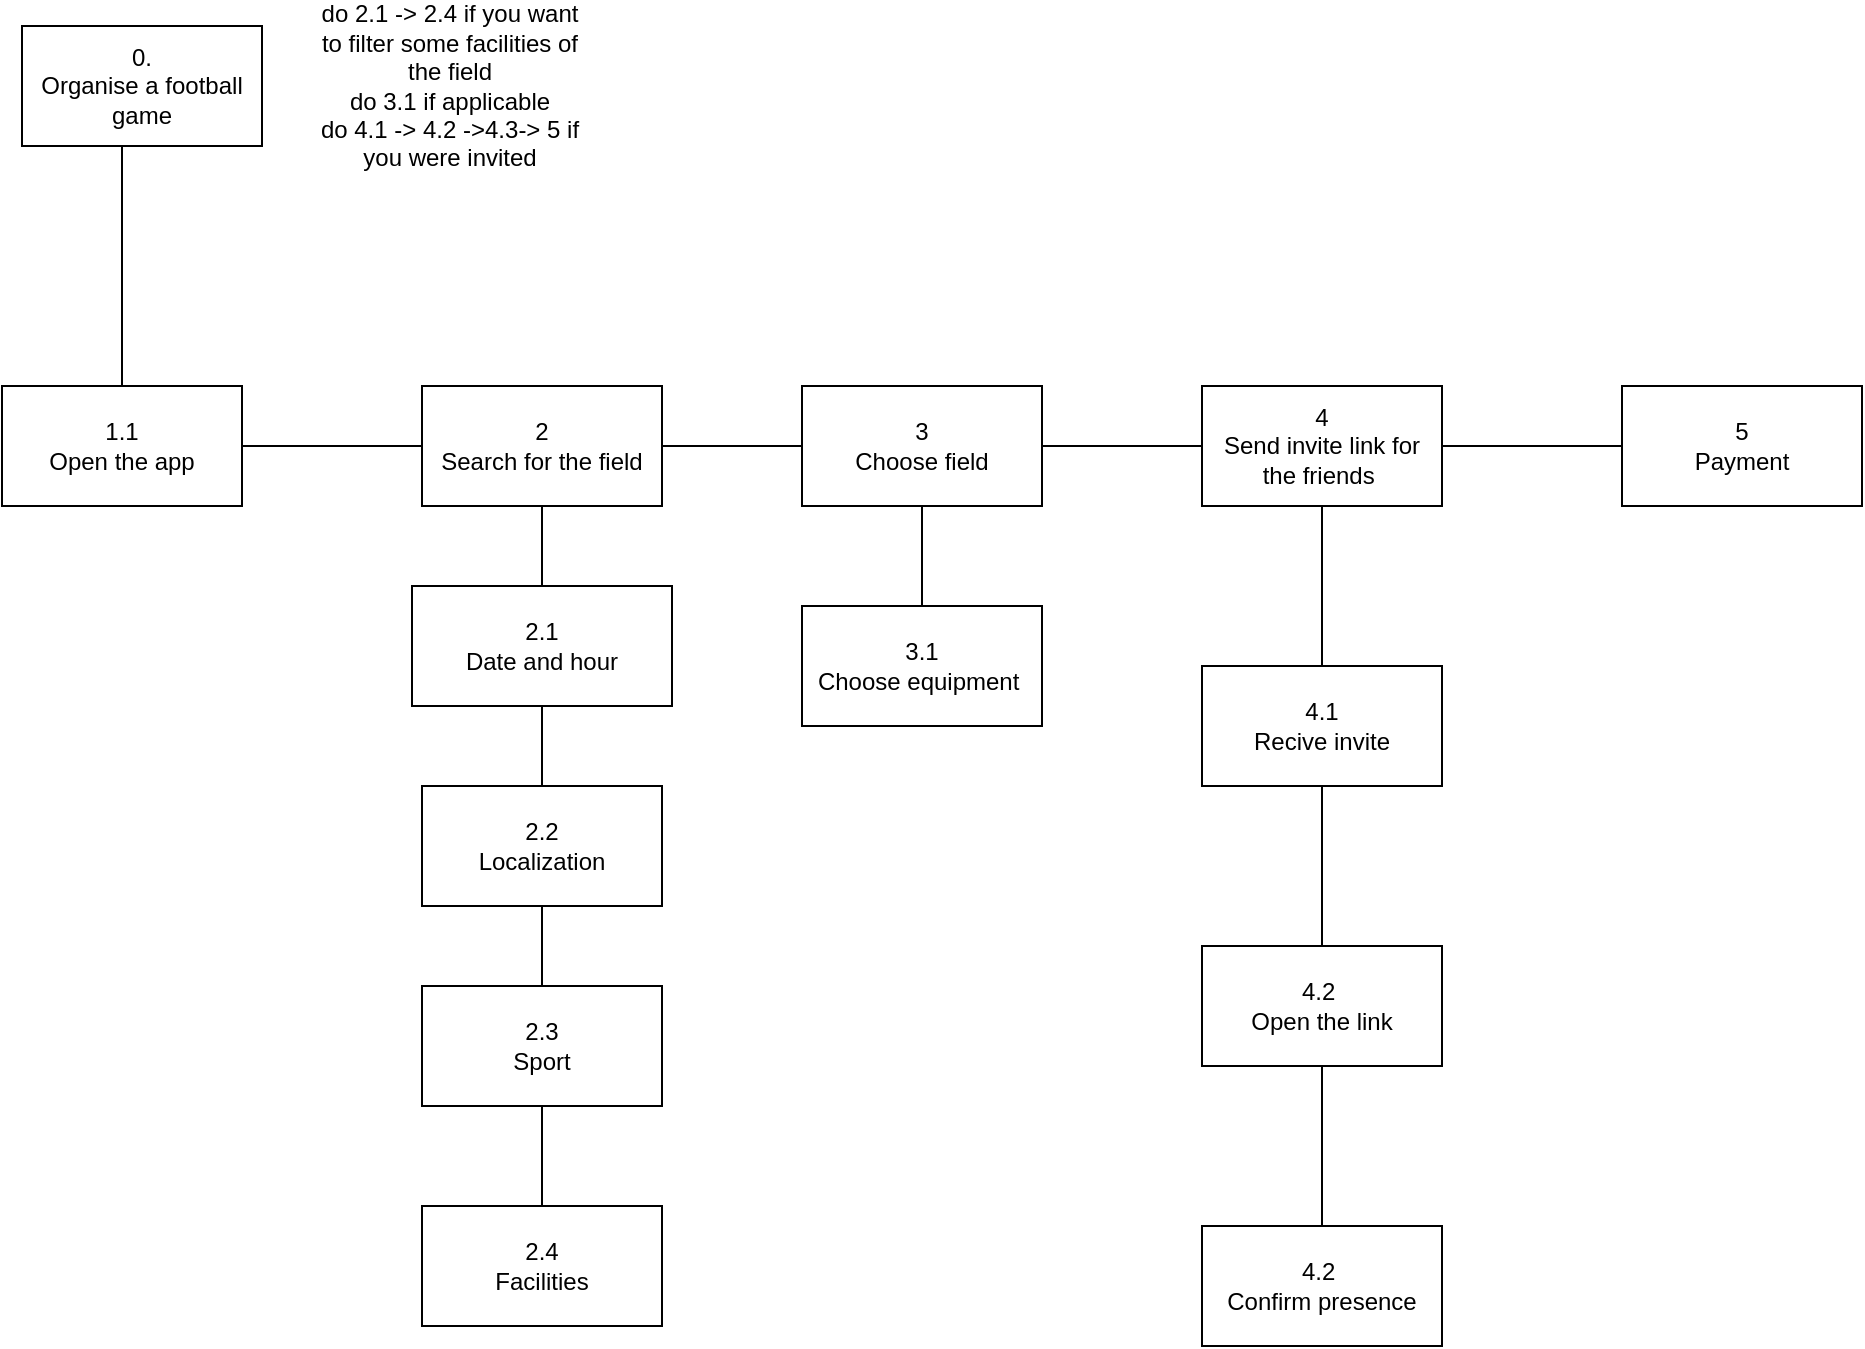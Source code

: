 <mxfile version="26.1.0">
  <diagram name="Página-1" id="M9fJwIBwrUWHURblQmgL">
    <mxGraphModel dx="1368" dy="794" grid="1" gridSize="10" guides="1" tooltips="1" connect="1" arrows="1" fold="1" page="1" pageScale="1" pageWidth="827" pageHeight="1169" math="0" shadow="0">
      <root>
        <mxCell id="0" />
        <mxCell id="1" parent="0" />
        <mxCell id="jyajChC37_roeltVnysQ-1" value="&lt;div&gt;0.&lt;/div&gt;Organise a football game" style="rounded=0;whiteSpace=wrap;html=1;" parent="1" vertex="1">
          <mxGeometry x="130" y="100" width="120" height="60" as="geometry" />
        </mxCell>
        <mxCell id="jyajChC37_roeltVnysQ-22" value="" style="edgeStyle=orthogonalEdgeStyle;rounded=0;orthogonalLoop=1;jettySize=auto;html=1;endArrow=none;startFill=0;" parent="1" source="jyajChC37_roeltVnysQ-2" target="jyajChC37_roeltVnysQ-8" edge="1">
          <mxGeometry relative="1" as="geometry" />
        </mxCell>
        <mxCell id="jyajChC37_roeltVnysQ-2" value="&lt;div&gt;2.1&lt;/div&gt;Date and hour" style="rounded=0;whiteSpace=wrap;html=1;" parent="1" vertex="1">
          <mxGeometry x="325" y="380" width="130" height="60" as="geometry" />
        </mxCell>
        <mxCell id="OVTulCyoGgwNxspkzulB-7" value="" style="edgeStyle=orthogonalEdgeStyle;rounded=0;orthogonalLoop=1;jettySize=auto;html=1;endArrow=none;startFill=0;" edge="1" parent="1" source="jyajChC37_roeltVnysQ-3" target="OVTulCyoGgwNxspkzulB-6">
          <mxGeometry relative="1" as="geometry" />
        </mxCell>
        <mxCell id="jyajChC37_roeltVnysQ-3" value="4&lt;div&gt;Send invite link for the friends&amp;nbsp;&lt;/div&gt;" style="rounded=0;whiteSpace=wrap;html=1;" parent="1" vertex="1">
          <mxGeometry x="720" y="280" width="120" height="60" as="geometry" />
        </mxCell>
        <mxCell id="jyajChC37_roeltVnysQ-24" value="" style="edgeStyle=orthogonalEdgeStyle;rounded=0;orthogonalLoop=1;jettySize=auto;html=1;endArrow=none;startFill=0;" parent="1" source="jyajChC37_roeltVnysQ-4" target="jyajChC37_roeltVnysQ-5" edge="1">
          <mxGeometry relative="1" as="geometry" />
        </mxCell>
        <mxCell id="jyajChC37_roeltVnysQ-4" value="&lt;div&gt;2.3&lt;/div&gt;Sport" style="rounded=0;whiteSpace=wrap;html=1;" parent="1" vertex="1">
          <mxGeometry x="330" y="580" width="120" height="60" as="geometry" />
        </mxCell>
        <mxCell id="jyajChC37_roeltVnysQ-23" value="" style="edgeStyle=orthogonalEdgeStyle;rounded=0;orthogonalLoop=1;jettySize=auto;html=1;endArrow=none;startFill=0;" parent="1" source="jyajChC37_roeltVnysQ-5" target="jyajChC37_roeltVnysQ-2" edge="1">
          <mxGeometry relative="1" as="geometry" />
        </mxCell>
        <mxCell id="jyajChC37_roeltVnysQ-5" value="&lt;div&gt;2.2&lt;/div&gt;Localization" style="rounded=0;whiteSpace=wrap;html=1;" parent="1" vertex="1">
          <mxGeometry x="330" y="480" width="120" height="60" as="geometry" />
        </mxCell>
        <mxCell id="jyajChC37_roeltVnysQ-6" value="&lt;div&gt;5&lt;/div&gt;Payment" style="rounded=0;whiteSpace=wrap;html=1;" parent="1" vertex="1">
          <mxGeometry x="930" y="280" width="120" height="60" as="geometry" />
        </mxCell>
        <mxCell id="jyajChC37_roeltVnysQ-7" value="&lt;div&gt;3&lt;/div&gt;Choose field" style="rounded=0;whiteSpace=wrap;html=1;" parent="1" vertex="1">
          <mxGeometry x="520" y="280" width="120" height="60" as="geometry" />
        </mxCell>
        <mxCell id="jyajChC37_roeltVnysQ-8" value="&lt;div&gt;2&lt;/div&gt;Search for the field" style="rounded=0;whiteSpace=wrap;html=1;" parent="1" vertex="1">
          <mxGeometry x="330" y="280" width="120" height="60" as="geometry" />
        </mxCell>
        <mxCell id="jyajChC37_roeltVnysQ-9" value="&lt;div&gt;1.1&lt;/div&gt;Open the app" style="rounded=0;whiteSpace=wrap;html=1;" parent="1" vertex="1">
          <mxGeometry x="120" y="280" width="120" height="60" as="geometry" />
        </mxCell>
        <mxCell id="jyajChC37_roeltVnysQ-21" value="" style="endArrow=none;html=1;rounded=0;exitX=0.5;exitY=0;exitDx=0;exitDy=0;entryX=0.5;entryY=1;entryDx=0;entryDy=0;" parent="1" source="jyajChC37_roeltVnysQ-9" target="jyajChC37_roeltVnysQ-1" edge="1">
          <mxGeometry width="50" height="50" relative="1" as="geometry">
            <mxPoint x="270" y="380" as="sourcePoint" />
            <mxPoint x="320" y="330" as="targetPoint" />
            <Array as="points">
              <mxPoint x="180" y="160" />
            </Array>
          </mxGeometry>
        </mxCell>
        <mxCell id="jyajChC37_roeltVnysQ-32" value="" style="edgeStyle=orthogonalEdgeStyle;rounded=0;orthogonalLoop=1;jettySize=auto;html=1;endArrow=none;startFill=0;" parent="1" source="jyajChC37_roeltVnysQ-31" target="jyajChC37_roeltVnysQ-7" edge="1">
          <mxGeometry relative="1" as="geometry" />
        </mxCell>
        <mxCell id="jyajChC37_roeltVnysQ-31" value="&lt;div&gt;3.1&lt;/div&gt;Choose equipment&amp;nbsp;" style="rounded=0;whiteSpace=wrap;html=1;" parent="1" vertex="1">
          <mxGeometry x="520" y="390" width="120" height="60" as="geometry" />
        </mxCell>
        <mxCell id="OVTulCyoGgwNxspkzulB-1" value="2.4&lt;div&gt;Facilities&lt;/div&gt;" style="rounded=0;whiteSpace=wrap;html=1;" vertex="1" parent="1">
          <mxGeometry x="330" y="690" width="120" height="60" as="geometry" />
        </mxCell>
        <mxCell id="OVTulCyoGgwNxspkzulB-2" value="" style="endArrow=none;html=1;rounded=0;exitX=0.5;exitY=1;exitDx=0;exitDy=0;entryX=0.5;entryY=0;entryDx=0;entryDy=0;" edge="1" parent="1" source="jyajChC37_roeltVnysQ-4" target="OVTulCyoGgwNxspkzulB-1">
          <mxGeometry width="50" height="50" relative="1" as="geometry">
            <mxPoint x="670" y="430" as="sourcePoint" />
            <mxPoint x="720" y="380" as="targetPoint" />
          </mxGeometry>
        </mxCell>
        <mxCell id="OVTulCyoGgwNxspkzulB-3" value="do 2.1 -&amp;gt; 2.4 if you want to filter some facilities of the field&lt;div&gt;do 3.1&amp;nbsp;&lt;span style=&quot;background-color: transparent; color: light-dark(rgb(0, 0, 0), rgb(255, 255, 255));&quot;&gt;if applicable&lt;/span&gt;&lt;/div&gt;&lt;div&gt;do 4.1 -&amp;gt; 4.2 -&amp;gt;4.3-&amp;gt; 5 if you were invited&lt;/div&gt;" style="text;html=1;align=center;verticalAlign=middle;whiteSpace=wrap;rounded=0;" vertex="1" parent="1">
          <mxGeometry x="274" y="90" width="140" height="80" as="geometry" />
        </mxCell>
        <mxCell id="OVTulCyoGgwNxspkzulB-6" value="4.1&lt;div&gt;Recive invite&lt;/div&gt;" style="rounded=0;whiteSpace=wrap;html=1;" vertex="1" parent="1">
          <mxGeometry x="720" y="420" width="120" height="60" as="geometry" />
        </mxCell>
        <mxCell id="OVTulCyoGgwNxspkzulB-8" value="" style="endArrow=none;html=1;rounded=0;exitX=1;exitY=0.5;exitDx=0;exitDy=0;entryX=0;entryY=0.5;entryDx=0;entryDy=0;" edge="1" parent="1" source="jyajChC37_roeltVnysQ-9" target="jyajChC37_roeltVnysQ-8">
          <mxGeometry width="50" height="50" relative="1" as="geometry">
            <mxPoint x="670" y="430" as="sourcePoint" />
            <mxPoint x="720" y="380" as="targetPoint" />
          </mxGeometry>
        </mxCell>
        <mxCell id="OVTulCyoGgwNxspkzulB-9" value="" style="endArrow=none;html=1;rounded=0;exitX=1;exitY=0.5;exitDx=0;exitDy=0;" edge="1" parent="1" source="jyajChC37_roeltVnysQ-8" target="jyajChC37_roeltVnysQ-7">
          <mxGeometry width="50" height="50" relative="1" as="geometry">
            <mxPoint x="670" y="430" as="sourcePoint" />
            <mxPoint x="720" y="380" as="targetPoint" />
          </mxGeometry>
        </mxCell>
        <mxCell id="OVTulCyoGgwNxspkzulB-10" value="" style="endArrow=none;html=1;rounded=0;exitX=1;exitY=0.5;exitDx=0;exitDy=0;entryX=0;entryY=0.5;entryDx=0;entryDy=0;" edge="1" parent="1" source="jyajChC37_roeltVnysQ-7" target="jyajChC37_roeltVnysQ-3">
          <mxGeometry width="50" height="50" relative="1" as="geometry">
            <mxPoint x="670" y="430" as="sourcePoint" />
            <mxPoint x="720" y="380" as="targetPoint" />
          </mxGeometry>
        </mxCell>
        <mxCell id="OVTulCyoGgwNxspkzulB-11" value="" style="endArrow=none;html=1;rounded=0;entryX=0;entryY=0.5;entryDx=0;entryDy=0;exitX=1;exitY=0.5;exitDx=0;exitDy=0;" edge="1" parent="1" source="jyajChC37_roeltVnysQ-3" target="jyajChC37_roeltVnysQ-6">
          <mxGeometry width="50" height="50" relative="1" as="geometry">
            <mxPoint x="670" y="430" as="sourcePoint" />
            <mxPoint x="720" y="380" as="targetPoint" />
          </mxGeometry>
        </mxCell>
        <mxCell id="OVTulCyoGgwNxspkzulB-12" value="4.2&amp;nbsp;&lt;div&gt;Confirm presence&lt;/div&gt;" style="rounded=0;whiteSpace=wrap;html=1;" vertex="1" parent="1">
          <mxGeometry x="720" y="700" width="120" height="60" as="geometry" />
        </mxCell>
        <mxCell id="OVTulCyoGgwNxspkzulB-13" value="" style="endArrow=none;html=1;rounded=0;exitX=0.5;exitY=0;exitDx=0;exitDy=0;entryX=0.5;entryY=1;entryDx=0;entryDy=0;" edge="1" parent="1" source="OVTulCyoGgwNxspkzulB-12" target="OVTulCyoGgwNxspkzulB-6">
          <mxGeometry width="50" height="50" relative="1" as="geometry">
            <mxPoint x="670" y="430" as="sourcePoint" />
            <mxPoint x="720" y="380" as="targetPoint" />
          </mxGeometry>
        </mxCell>
        <mxCell id="OVTulCyoGgwNxspkzulB-16" value="4.2&amp;nbsp;&lt;div&gt;Open the link&lt;/div&gt;" style="rounded=0;whiteSpace=wrap;html=1;" vertex="1" parent="1">
          <mxGeometry x="720" y="560" width="120" height="60" as="geometry" />
        </mxCell>
      </root>
    </mxGraphModel>
  </diagram>
</mxfile>
